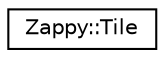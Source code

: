 digraph "Graphical Class Hierarchy"
{
 // LATEX_PDF_SIZE
  edge [fontname="Helvetica",fontsize="10",labelfontname="Helvetica",labelfontsize="10"];
  node [fontname="Helvetica",fontsize="10",shape=record];
  rankdir="LR";
  Node0 [label="Zappy::Tile",height=0.2,width=0.4,color="black", fillcolor="white", style="filled",URL="$structZappy_1_1Tile.html",tooltip=" "];
}
